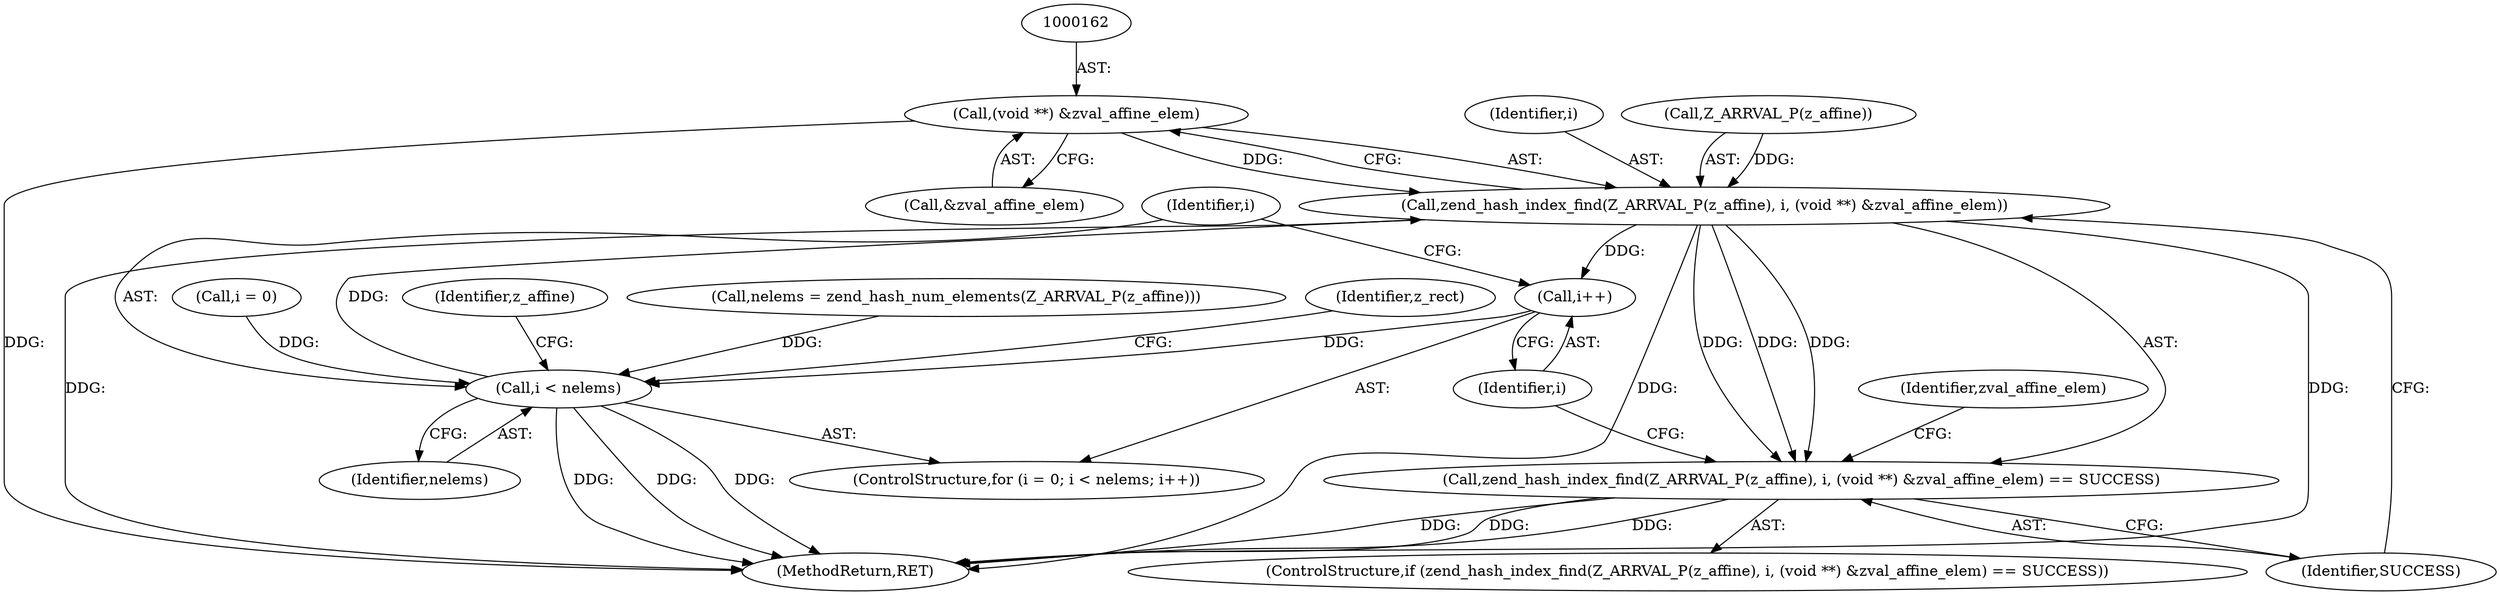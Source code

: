 digraph "0_php-src_2938329ce19cb8c4197dec146c3ec887c6f61d01_2@pointer" {
"1000161" [label="(Call,(void **) &zval_affine_elem)"];
"1000157" [label="(Call,zend_hash_index_find(Z_ARRVAL_P(z_affine), i, (void **) &zval_affine_elem))"];
"1000152" [label="(Call,i++)"];
"1000149" [label="(Call,i < nelems)"];
"1000156" [label="(Call,zend_hash_index_find(Z_ARRVAL_P(z_affine), i, (void **) &zval_affine_elem) == SUCCESS)"];
"1000161" [label="(Call,(void **) &zval_affine_elem)"];
"1000165" [label="(Identifier,SUCCESS)"];
"1000160" [label="(Identifier,i)"];
"1000159" [label="(Identifier,z_affine)"];
"1000149" [label="(Call,i < nelems)"];
"1000155" [label="(ControlStructure,if (zend_hash_index_find(Z_ARRVAL_P(z_affine), i, (void **) &zval_affine_elem) == SUCCESS))"];
"1000153" [label="(Identifier,i)"];
"1000201" [label="(Identifier,z_rect)"];
"1000163" [label="(Call,&zval_affine_elem)"];
"1000156" [label="(Call,zend_hash_index_find(Z_ARRVAL_P(z_affine), i, (void **) &zval_affine_elem) == SUCCESS)"];
"1000157" [label="(Call,zend_hash_index_find(Z_ARRVAL_P(z_affine), i, (void **) &zval_affine_elem))"];
"1000146" [label="(Call,i = 0)"];
"1000150" [label="(Identifier,i)"];
"1000145" [label="(ControlStructure,for (i = 0; i < nelems; i++))"];
"1000158" [label="(Call,Z_ARRVAL_P(z_affine))"];
"1000152" [label="(Call,i++)"];
"1000151" [label="(Identifier,nelems)"];
"1000169" [label="(Identifier,zval_affine_elem)"];
"1000360" [label="(MethodReturn,RET)"];
"1000137" [label="(Call,nelems = zend_hash_num_elements(Z_ARRVAL_P(z_affine)))"];
"1000161" -> "1000157"  [label="AST: "];
"1000161" -> "1000163"  [label="CFG: "];
"1000162" -> "1000161"  [label="AST: "];
"1000163" -> "1000161"  [label="AST: "];
"1000157" -> "1000161"  [label="CFG: "];
"1000161" -> "1000360"  [label="DDG: "];
"1000161" -> "1000157"  [label="DDG: "];
"1000157" -> "1000156"  [label="AST: "];
"1000158" -> "1000157"  [label="AST: "];
"1000160" -> "1000157"  [label="AST: "];
"1000165" -> "1000157"  [label="CFG: "];
"1000157" -> "1000360"  [label="DDG: "];
"1000157" -> "1000360"  [label="DDG: "];
"1000157" -> "1000360"  [label="DDG: "];
"1000157" -> "1000152"  [label="DDG: "];
"1000157" -> "1000156"  [label="DDG: "];
"1000157" -> "1000156"  [label="DDG: "];
"1000157" -> "1000156"  [label="DDG: "];
"1000158" -> "1000157"  [label="DDG: "];
"1000149" -> "1000157"  [label="DDG: "];
"1000152" -> "1000145"  [label="AST: "];
"1000152" -> "1000153"  [label="CFG: "];
"1000153" -> "1000152"  [label="AST: "];
"1000150" -> "1000152"  [label="CFG: "];
"1000152" -> "1000149"  [label="DDG: "];
"1000149" -> "1000145"  [label="AST: "];
"1000149" -> "1000151"  [label="CFG: "];
"1000150" -> "1000149"  [label="AST: "];
"1000151" -> "1000149"  [label="AST: "];
"1000159" -> "1000149"  [label="CFG: "];
"1000201" -> "1000149"  [label="CFG: "];
"1000149" -> "1000360"  [label="DDG: "];
"1000149" -> "1000360"  [label="DDG: "];
"1000149" -> "1000360"  [label="DDG: "];
"1000146" -> "1000149"  [label="DDG: "];
"1000137" -> "1000149"  [label="DDG: "];
"1000156" -> "1000155"  [label="AST: "];
"1000156" -> "1000165"  [label="CFG: "];
"1000165" -> "1000156"  [label="AST: "];
"1000169" -> "1000156"  [label="CFG: "];
"1000153" -> "1000156"  [label="CFG: "];
"1000156" -> "1000360"  [label="DDG: "];
"1000156" -> "1000360"  [label="DDG: "];
"1000156" -> "1000360"  [label="DDG: "];
}
